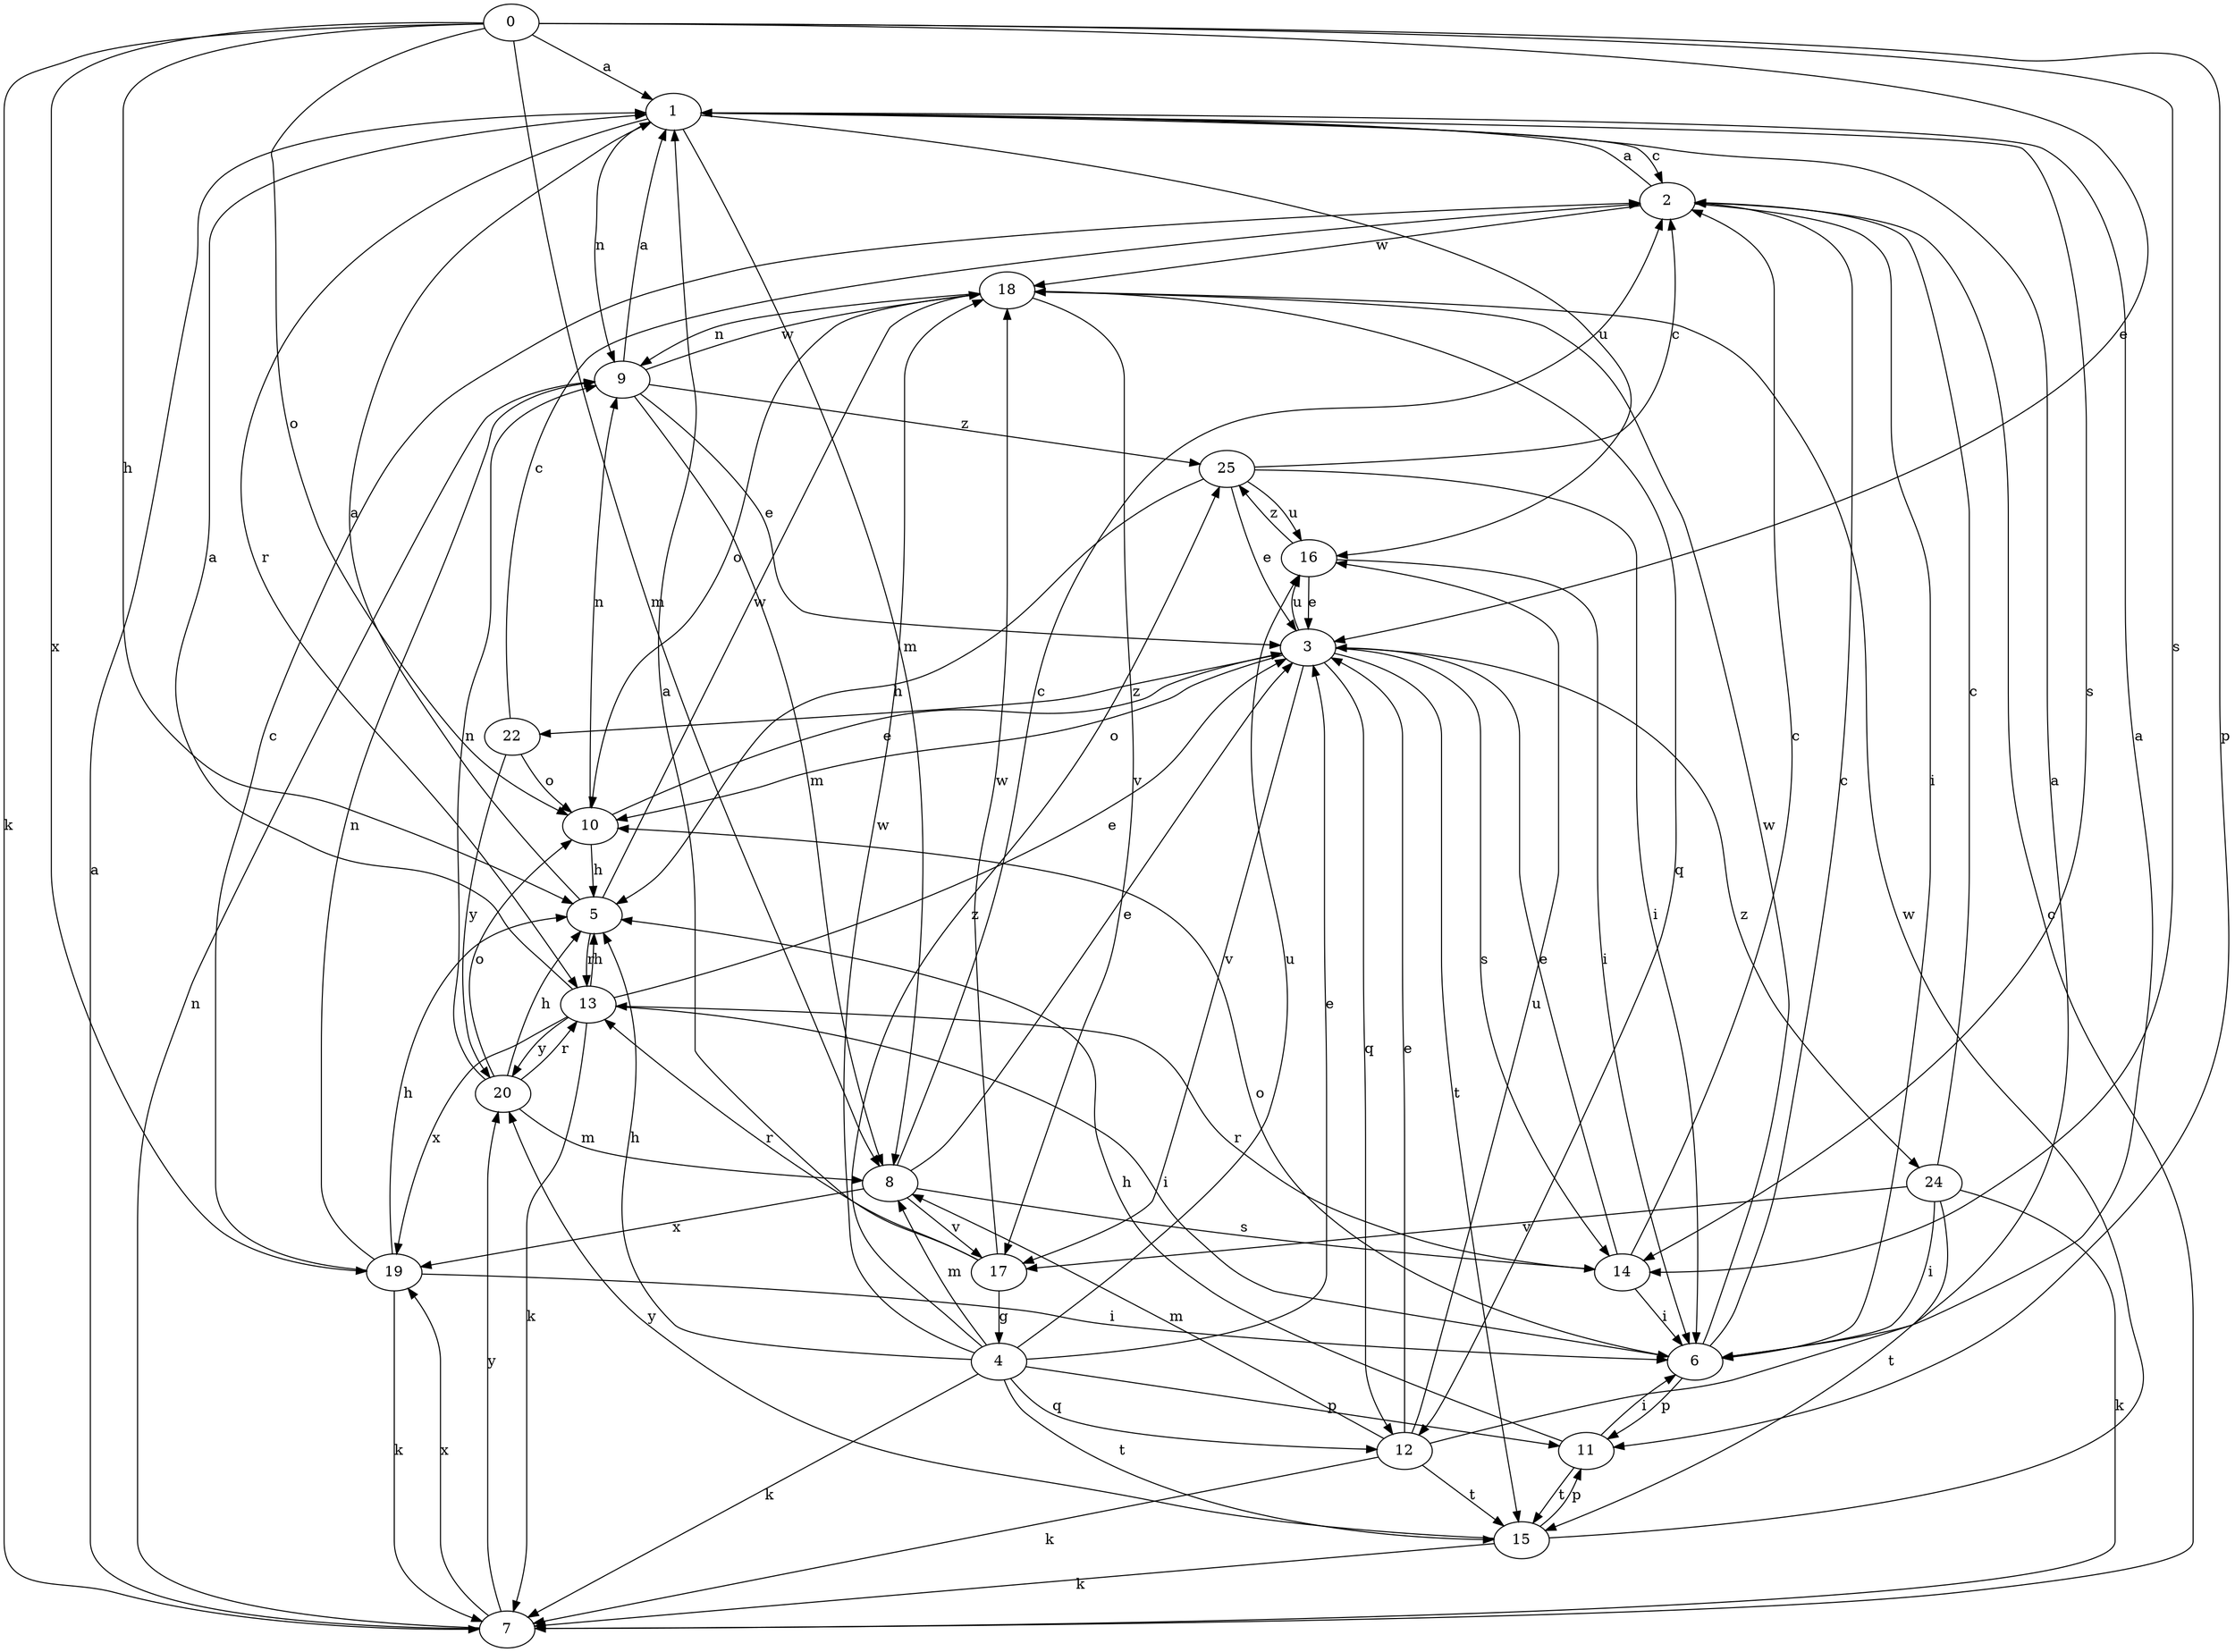 strict digraph  {
0;
1;
2;
3;
4;
5;
6;
7;
8;
9;
10;
11;
12;
13;
14;
15;
16;
17;
18;
19;
20;
22;
24;
25;
0 -> 1  [label=a];
0 -> 3  [label=e];
0 -> 5  [label=h];
0 -> 7  [label=k];
0 -> 8  [label=m];
0 -> 10  [label=o];
0 -> 11  [label=p];
0 -> 14  [label=s];
0 -> 19  [label=x];
1 -> 2  [label=c];
1 -> 8  [label=m];
1 -> 9  [label=n];
1 -> 13  [label=r];
1 -> 14  [label=s];
1 -> 16  [label=u];
2 -> 1  [label=a];
2 -> 6  [label=i];
2 -> 18  [label=w];
3 -> 10  [label=o];
3 -> 12  [label=q];
3 -> 14  [label=s];
3 -> 15  [label=t];
3 -> 16  [label=u];
3 -> 17  [label=v];
3 -> 22  [label=z];
3 -> 24  [label=z];
4 -> 3  [label=e];
4 -> 5  [label=h];
4 -> 7  [label=k];
4 -> 8  [label=m];
4 -> 11  [label=p];
4 -> 12  [label=q];
4 -> 15  [label=t];
4 -> 16  [label=u];
4 -> 18  [label=w];
4 -> 25  [label=z];
5 -> 1  [label=a];
5 -> 13  [label=r];
5 -> 18  [label=w];
6 -> 1  [label=a];
6 -> 2  [label=c];
6 -> 10  [label=o];
6 -> 11  [label=p];
6 -> 18  [label=w];
7 -> 1  [label=a];
7 -> 2  [label=c];
7 -> 9  [label=n];
7 -> 19  [label=x];
7 -> 20  [label=y];
8 -> 2  [label=c];
8 -> 3  [label=e];
8 -> 14  [label=s];
8 -> 17  [label=v];
8 -> 19  [label=x];
9 -> 1  [label=a];
9 -> 3  [label=e];
9 -> 8  [label=m];
9 -> 18  [label=w];
9 -> 25  [label=z];
10 -> 3  [label=e];
10 -> 5  [label=h];
10 -> 9  [label=n];
11 -> 5  [label=h];
11 -> 6  [label=i];
11 -> 15  [label=t];
12 -> 1  [label=a];
12 -> 3  [label=e];
12 -> 7  [label=k];
12 -> 8  [label=m];
12 -> 15  [label=t];
12 -> 16  [label=u];
13 -> 1  [label=a];
13 -> 3  [label=e];
13 -> 5  [label=h];
13 -> 6  [label=i];
13 -> 7  [label=k];
13 -> 19  [label=x];
13 -> 20  [label=y];
14 -> 2  [label=c];
14 -> 3  [label=e];
14 -> 6  [label=i];
14 -> 13  [label=r];
15 -> 7  [label=k];
15 -> 11  [label=p];
15 -> 18  [label=w];
15 -> 20  [label=y];
16 -> 3  [label=e];
16 -> 6  [label=i];
16 -> 25  [label=z];
17 -> 1  [label=a];
17 -> 4  [label=g];
17 -> 13  [label=r];
17 -> 18  [label=w];
18 -> 9  [label=n];
18 -> 10  [label=o];
18 -> 12  [label=q];
18 -> 17  [label=v];
19 -> 2  [label=c];
19 -> 5  [label=h];
19 -> 6  [label=i];
19 -> 7  [label=k];
19 -> 9  [label=n];
20 -> 5  [label=h];
20 -> 8  [label=m];
20 -> 9  [label=n];
20 -> 10  [label=o];
20 -> 13  [label=r];
22 -> 2  [label=c];
22 -> 10  [label=o];
22 -> 20  [label=y];
24 -> 2  [label=c];
24 -> 6  [label=i];
24 -> 7  [label=k];
24 -> 15  [label=t];
24 -> 17  [label=v];
25 -> 2  [label=c];
25 -> 3  [label=e];
25 -> 5  [label=h];
25 -> 6  [label=i];
25 -> 16  [label=u];
}

